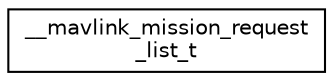 digraph "Graphical Class Hierarchy"
{
 // INTERACTIVE_SVG=YES
  edge [fontname="Helvetica",fontsize="10",labelfontname="Helvetica",labelfontsize="10"];
  node [fontname="Helvetica",fontsize="10",shape=record];
  rankdir="LR";
  Node1 [label="__mavlink_mission_request\l_list_t",height=0.2,width=0.4,color="black", fillcolor="white", style="filled",URL="$struct____mavlink__mission__request__list__t.html"];
}

